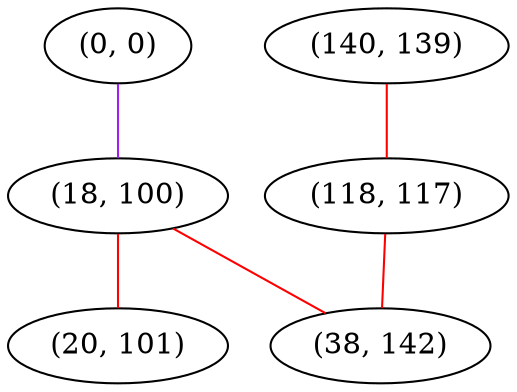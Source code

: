 graph "" {
"(0, 0)";
"(18, 100)";
"(140, 139)";
"(20, 101)";
"(118, 117)";
"(38, 142)";
"(0, 0)" -- "(18, 100)"  [color=purple, key=0, weight=4];
"(18, 100)" -- "(20, 101)"  [color=red, key=0, weight=1];
"(18, 100)" -- "(38, 142)"  [color=red, key=0, weight=1];
"(140, 139)" -- "(118, 117)"  [color=red, key=0, weight=1];
"(118, 117)" -- "(38, 142)"  [color=red, key=0, weight=1];
}
